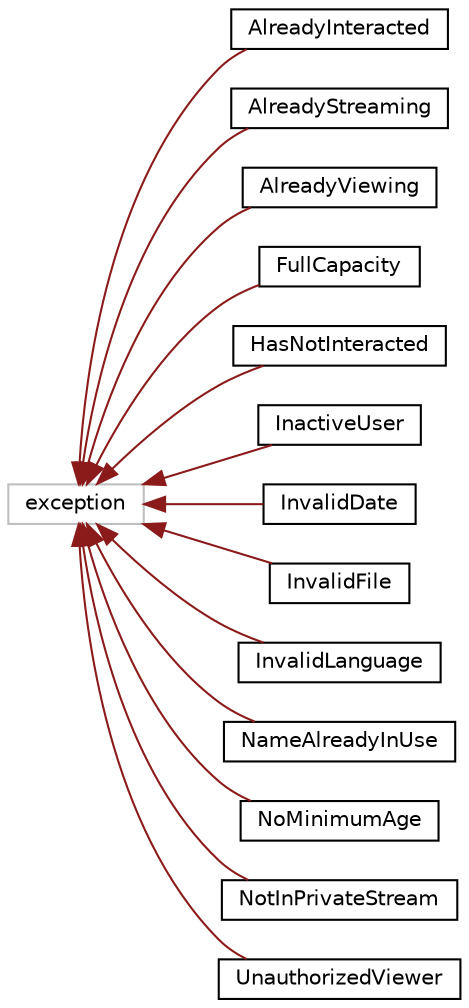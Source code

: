 digraph "Graphical Class Hierarchy"
{
 // LATEX_PDF_SIZE
  edge [fontname="Helvetica",fontsize="10",labelfontname="Helvetica",labelfontsize="10"];
  node [fontname="Helvetica",fontsize="10",shape=record];
  rankdir="LR";
  Node10 [label="exception",height=0.2,width=0.4,color="grey75", fillcolor="white", style="filled",tooltip=" "];
  Node10 -> Node0 [dir="back",color="firebrick4",fontsize="10",style="solid",fontname="Helvetica"];
  Node0 [label="AlreadyInteracted",height=0.2,width=0.4,color="black", fillcolor="white", style="filled",URL="$class_already_interacted.html",tooltip=" "];
  Node10 -> Node12 [dir="back",color="firebrick4",fontsize="10",style="solid",fontname="Helvetica"];
  Node12 [label="AlreadyStreaming",height=0.2,width=0.4,color="black", fillcolor="white", style="filled",URL="$class_already_streaming.html",tooltip=" "];
  Node10 -> Node13 [dir="back",color="firebrick4",fontsize="10",style="solid",fontname="Helvetica"];
  Node13 [label="AlreadyViewing",height=0.2,width=0.4,color="black", fillcolor="white", style="filled",URL="$class_already_viewing.html",tooltip=" "];
  Node10 -> Node14 [dir="back",color="firebrick4",fontsize="10",style="solid",fontname="Helvetica"];
  Node14 [label="FullCapacity",height=0.2,width=0.4,color="black", fillcolor="white", style="filled",URL="$class_full_capacity.html",tooltip=" "];
  Node10 -> Node15 [dir="back",color="firebrick4",fontsize="10",style="solid",fontname="Helvetica"];
  Node15 [label="HasNotInteracted",height=0.2,width=0.4,color="black", fillcolor="white", style="filled",URL="$class_has_not_interacted.html",tooltip=" "];
  Node10 -> Node16 [dir="back",color="firebrick4",fontsize="10",style="solid",fontname="Helvetica"];
  Node16 [label="InactiveUser",height=0.2,width=0.4,color="black", fillcolor="white", style="filled",URL="$class_inactive_user.html",tooltip=" "];
  Node10 -> Node17 [dir="back",color="firebrick4",fontsize="10",style="solid",fontname="Helvetica"];
  Node17 [label="InvalidDate",height=0.2,width=0.4,color="black", fillcolor="white", style="filled",URL="$class_invalid_date.html",tooltip=" "];
  Node10 -> Node18 [dir="back",color="firebrick4",fontsize="10",style="solid",fontname="Helvetica"];
  Node18 [label="InvalidFile",height=0.2,width=0.4,color="black", fillcolor="white", style="filled",URL="$class_invalid_file.html",tooltip=" "];
  Node10 -> Node19 [dir="back",color="firebrick4",fontsize="10",style="solid",fontname="Helvetica"];
  Node19 [label="InvalidLanguage",height=0.2,width=0.4,color="black", fillcolor="white", style="filled",URL="$class_invalid_language.html",tooltip=" "];
  Node10 -> Node20 [dir="back",color="firebrick4",fontsize="10",style="solid",fontname="Helvetica"];
  Node20 [label="NameAlreadyInUse",height=0.2,width=0.4,color="black", fillcolor="white", style="filled",URL="$class_name_already_in_use.html",tooltip=" "];
  Node10 -> Node21 [dir="back",color="firebrick4",fontsize="10",style="solid",fontname="Helvetica"];
  Node21 [label="NoMinimumAge",height=0.2,width=0.4,color="black", fillcolor="white", style="filled",URL="$class_no_minimum_age.html",tooltip=" "];
  Node10 -> Node22 [dir="back",color="firebrick4",fontsize="10",style="solid",fontname="Helvetica"];
  Node22 [label="NotInPrivateStream",height=0.2,width=0.4,color="black", fillcolor="white", style="filled",URL="$class_not_in_private_stream.html",tooltip=" "];
  Node10 -> Node23 [dir="back",color="firebrick4",fontsize="10",style="solid",fontname="Helvetica"];
  Node23 [label="UnauthorizedViewer",height=0.2,width=0.4,color="black", fillcolor="white", style="filled",URL="$class_unauthorized_viewer.html",tooltip=" "];
}
